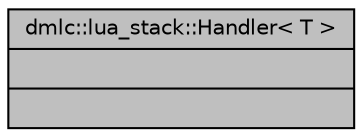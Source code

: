 digraph "dmlc::lua_stack::Handler&lt; T &gt;"
{
 // LATEX_PDF_SIZE
  edge [fontname="Helvetica",fontsize="10",labelfontname="Helvetica",labelfontsize="10"];
  node [fontname="Helvetica",fontsize="10",shape=record];
  Node1 [label="{dmlc::lua_stack::Handler\< T \>\n||}",height=0.2,width=0.4,color="black", fillcolor="grey75", style="filled", fontcolor="black",tooltip=" "];
}
